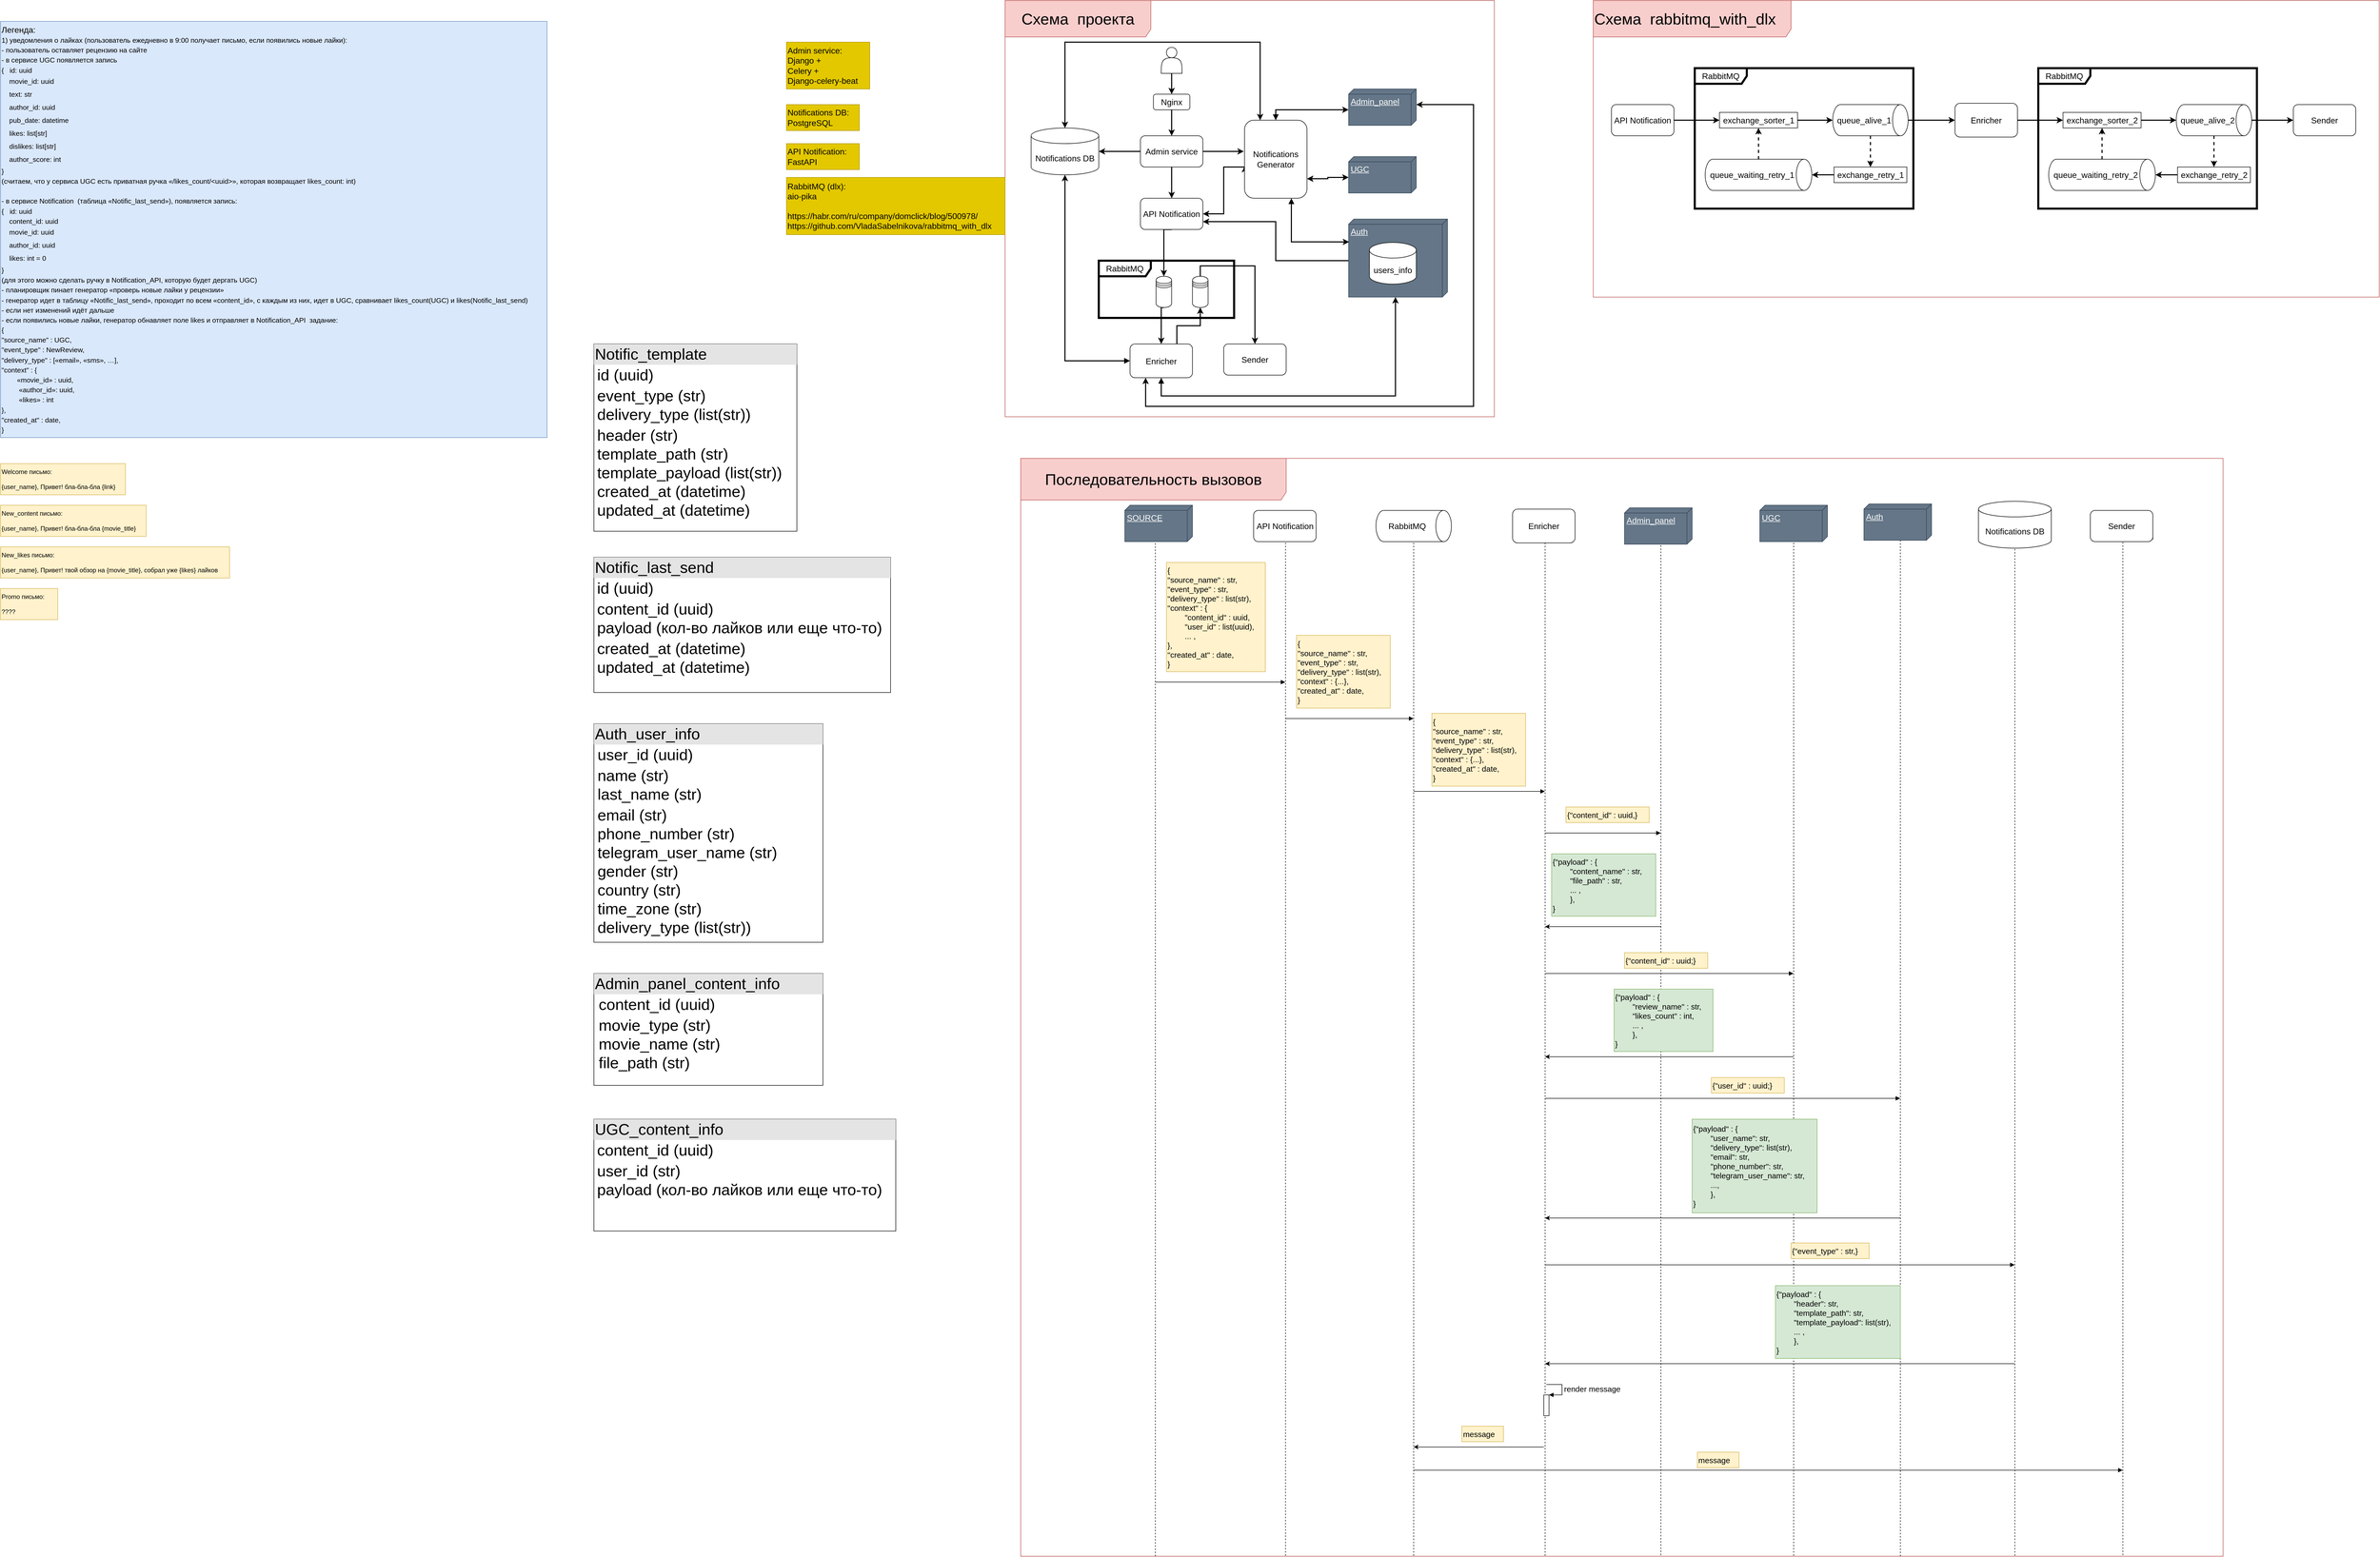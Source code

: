 <mxfile version="20.8.16" type="device"><diagram name="Page-1" id="5f0bae14-7c28-e335-631c-24af17079c00"><mxGraphModel dx="2312" dy="411" grid="1" gridSize="10" guides="1" tooltips="1" connect="1" arrows="1" fold="1" page="1" pageScale="1" pageWidth="1654" pageHeight="1169" background="none" math="0" shadow="0"><root><mxCell id="0"/><mxCell id="1" parent="0"/><mxCell id="2QyrUS4lUpo2uSXDmVAo-106" value="Схема&amp;nbsp;&amp;nbsp;rabbitmq_with_dlx" style="shape=umlFrame;whiteSpace=wrap;html=1;fontSize=30;fillColor=#f8cecc;strokeColor=#b85450;width=380;height=70;align=left;" parent="1" vertex="1"><mxGeometry x="1470" y="10" width="1510" height="570" as="geometry"/></mxCell><mxCell id="2QyrUS4lUpo2uSXDmVAo-104" value="Схема&amp;nbsp; проекта" style="shape=umlFrame;whiteSpace=wrap;html=1;fontSize=30;fillColor=#f8cecc;strokeColor=#b85450;width=280;height=70;" parent="1" vertex="1"><mxGeometry x="340" y="10" width="940" height="800" as="geometry"/></mxCell><mxCell id="2QyrUS4lUpo2uSXDmVAo-107" value="Последовательность вызовов" style="shape=umlFrame;whiteSpace=wrap;html=1;fontSize=30;fillColor=#f8cecc;strokeColor=#b85450;width=510;height=80;" parent="1" vertex="1"><mxGeometry x="370" y="890" width="2310" height="2110" as="geometry"/></mxCell><mxCell id="v99OMcDghustDQ6Dhw7o-25" value="RabbitMQ" style="shape=umlFrame;whiteSpace=wrap;html=1;fontSize=16;width=100;height=30;strokeWidth=4;" parent="1" vertex="1"><mxGeometry x="1665" y="140" width="420" height="270" as="geometry"/></mxCell><mxCell id="IphwtbvZ5YmzlX2NMXYG-1" style="edgeStyle=orthogonalEdgeStyle;rounded=0;orthogonalLoop=1;jettySize=auto;html=1;exitX=0;exitY=0;exitDx=80;exitDy=190;exitPerimeter=0;entryX=1;entryY=0.75;entryDx=0;entryDy=0;strokeWidth=2;" parent="1" source="YUOr0L4HsgBj-7agYL8m-2" target="YUOr0L4HsgBj-7agYL8m-9" edge="1"><mxGeometry relative="1" as="geometry"/></mxCell><mxCell id="YUOr0L4HsgBj-7agYL8m-2" value="Auth" style="verticalAlign=top;align=left;spacingTop=8;spacingLeft=2;spacingRight=12;shape=cube;size=10;direction=south;fontStyle=4;html=1;fontSize=16;fillColor=#647687;fontColor=#ffffff;strokeColor=#314354;" parent="1" vertex="1"><mxGeometry x="1000" y="430" width="190" height="150" as="geometry"/></mxCell><mxCell id="YUOr0L4HsgBj-7agYL8m-3" value="users_info" style="shape=cylinder3;whiteSpace=wrap;html=1;boundedLbl=1;backgroundOutline=1;size=15;fontSize=16;" parent="1" vertex="1"><mxGeometry x="1040" y="475" width="90" height="80" as="geometry"/></mxCell><mxCell id="v99OMcDghustDQ6Dhw7o-49" style="edgeStyle=orthogonalEdgeStyle;rounded=0;orthogonalLoop=1;jettySize=auto;html=1;exitX=0;exitY=0;exitDx=40;exitDy=130;exitPerimeter=0;entryX=1;entryY=0.75;entryDx=0;entryDy=0;strokeWidth=2;fontSize=16;startArrow=classic;startFill=1;" parent="1" source="YUOr0L4HsgBj-7agYL8m-4" target="YUOr0L4HsgBj-7agYL8m-8" edge="1"><mxGeometry relative="1" as="geometry"/></mxCell><mxCell id="YUOr0L4HsgBj-7agYL8m-4" value="UGC" style="verticalAlign=top;align=left;spacingTop=8;spacingLeft=2;spacingRight=12;shape=cube;size=10;direction=south;fontStyle=4;html=1;fontSize=16;fillColor=#647687;fontColor=#ffffff;strokeColor=#314354;" parent="1" vertex="1"><mxGeometry x="1000" y="310" width="130" height="70" as="geometry"/></mxCell><mxCell id="YUOr0L4HsgBj-7agYL8m-56" style="edgeStyle=orthogonalEdgeStyle;rounded=0;orthogonalLoop=1;jettySize=auto;html=1;exitX=0;exitY=0.5;exitDx=0;exitDy=0;entryX=1;entryY=0.5;entryDx=0;entryDy=0;entryPerimeter=0;fontSize=16;strokeWidth=2;" parent="1" source="YUOr0L4HsgBj-7agYL8m-6" target="YUOr0L4HsgBj-7agYL8m-17" edge="1"><mxGeometry relative="1" as="geometry"/></mxCell><mxCell id="YUOr0L4HsgBj-7agYL8m-96" style="edgeStyle=orthogonalEdgeStyle;rounded=0;orthogonalLoop=1;jettySize=auto;html=1;exitX=0.5;exitY=1;exitDx=0;exitDy=0;entryX=0.5;entryY=0;entryDx=0;entryDy=0;strokeWidth=2;fontSize=16;startArrow=none;startFill=0;" parent="1" source="YUOr0L4HsgBj-7agYL8m-6" target="YUOr0L4HsgBj-7agYL8m-9" edge="1"><mxGeometry relative="1" as="geometry"/></mxCell><mxCell id="v99OMcDghustDQ6Dhw7o-2" style="edgeStyle=orthogonalEdgeStyle;rounded=0;orthogonalLoop=1;jettySize=auto;html=1;exitX=1;exitY=0.5;exitDx=0;exitDy=0;entryX=-0.012;entryY=0.4;entryDx=0;entryDy=0;entryPerimeter=0;strokeWidth=2;" parent="1" source="YUOr0L4HsgBj-7agYL8m-6" target="YUOr0L4HsgBj-7agYL8m-8" edge="1"><mxGeometry relative="1" as="geometry"/></mxCell><mxCell id="YUOr0L4HsgBj-7agYL8m-6" value="Admin service" style="rounded=1;whiteSpace=wrap;html=1;fontSize=16;" parent="1" vertex="1"><mxGeometry x="600" y="270" width="120" height="60" as="geometry"/></mxCell><mxCell id="YUOr0L4HsgBj-7agYL8m-83" style="edgeStyle=orthogonalEdgeStyle;rounded=0;orthogonalLoop=1;jettySize=auto;html=1;exitX=0.004;exitY=0.587;exitDx=0;exitDy=0;entryX=1;entryY=0.5;entryDx=0;entryDy=0;strokeWidth=2;fontSize=16;exitPerimeter=0;startArrow=classic;startFill=1;" parent="1" source="YUOr0L4HsgBj-7agYL8m-8" target="YUOr0L4HsgBj-7agYL8m-9" edge="1"><mxGeometry relative="1" as="geometry"><Array as="points"><mxPoint x="801" y="330"/><mxPoint x="760" y="330"/><mxPoint x="760" y="420"/></Array></mxGeometry></mxCell><mxCell id="YUOr0L4HsgBj-7agYL8m-88" style="edgeStyle=orthogonalEdgeStyle;rounded=0;orthogonalLoop=1;jettySize=auto;html=1;exitX=0.5;exitY=0;exitDx=0;exitDy=0;entryX=0;entryY=0;entryDx=40;entryDy=130;entryPerimeter=0;strokeWidth=2;fontSize=16;startArrow=block;startFill=1;" parent="1" source="YUOr0L4HsgBj-7agYL8m-8" target="YUOr0L4HsgBj-7agYL8m-38" edge="1"><mxGeometry relative="1" as="geometry"/></mxCell><mxCell id="YUOr0L4HsgBj-7agYL8m-90" style="edgeStyle=orthogonalEdgeStyle;rounded=0;orthogonalLoop=1;jettySize=auto;html=1;exitX=0.75;exitY=1;exitDx=0;exitDy=0;entryX=0.293;entryY=0.995;entryDx=0;entryDy=0;entryPerimeter=0;strokeWidth=2;fontSize=16;startArrow=block;startFill=1;" parent="1" source="YUOr0L4HsgBj-7agYL8m-8" target="YUOr0L4HsgBj-7agYL8m-2" edge="1"><mxGeometry relative="1" as="geometry"/></mxCell><mxCell id="2QyrUS4lUpo2uSXDmVAo-116" style="edgeStyle=orthogonalEdgeStyle;rounded=0;orthogonalLoop=1;jettySize=auto;html=1;exitX=0.25;exitY=0;exitDx=0;exitDy=0;entryX=0.5;entryY=0;entryDx=0;entryDy=0;entryPerimeter=0;fontSize=30;startArrow=classic;startFill=1;endArrow=classic;endFill=1;strokeWidth=2;" parent="1" source="YUOr0L4HsgBj-7agYL8m-8" target="YUOr0L4HsgBj-7agYL8m-17" edge="1"><mxGeometry relative="1" as="geometry"><Array as="points"><mxPoint x="830" y="90"/><mxPoint x="455" y="90"/></Array></mxGeometry></mxCell><mxCell id="YUOr0L4HsgBj-7agYL8m-8" value="Notifications Generator" style="rounded=1;whiteSpace=wrap;html=1;fontSize=16;" parent="1" vertex="1"><mxGeometry x="800" y="240" width="120" height="150" as="geometry"/></mxCell><mxCell id="YUOr0L4HsgBj-7agYL8m-85" style="edgeStyle=orthogonalEdgeStyle;rounded=0;orthogonalLoop=1;jettySize=auto;html=1;exitX=0.5;exitY=1;exitDx=0;exitDy=0;entryX=0.5;entryY=0;entryDx=0;entryDy=0;strokeWidth=2;fontSize=16;" parent="1" source="YUOr0L4HsgBj-7agYL8m-9" target="YUOr0L4HsgBj-7agYL8m-24" edge="1"><mxGeometry relative="1" as="geometry"><Array as="points"><mxPoint x="645" y="450"/></Array></mxGeometry></mxCell><mxCell id="YUOr0L4HsgBj-7agYL8m-9" value="API Notification" style="rounded=1;whiteSpace=wrap;html=1;fontSize=16;" parent="1" vertex="1"><mxGeometry x="600" y="390" width="120" height="60" as="geometry"/></mxCell><mxCell id="YUOr0L4HsgBj-7agYL8m-91" style="edgeStyle=orthogonalEdgeStyle;rounded=0;orthogonalLoop=1;jettySize=auto;html=1;exitX=0;exitY=0.5;exitDx=0;exitDy=0;entryX=0.5;entryY=1;entryDx=0;entryDy=0;entryPerimeter=0;strokeWidth=2;fontSize=16;startArrow=block;startFill=1;" parent="1" source="YUOr0L4HsgBj-7agYL8m-12" target="YUOr0L4HsgBj-7agYL8m-17" edge="1"><mxGeometry relative="1" as="geometry"/></mxCell><mxCell id="YUOr0L4HsgBj-7agYL8m-92" style="edgeStyle=orthogonalEdgeStyle;rounded=0;orthogonalLoop=1;jettySize=auto;html=1;exitX=0.5;exitY=1;exitDx=0;exitDy=0;entryX=0;entryY=0;entryDx=150;entryDy=100;entryPerimeter=0;strokeWidth=2;fontSize=16;startArrow=block;startFill=1;" parent="1" source="YUOr0L4HsgBj-7agYL8m-12" target="YUOr0L4HsgBj-7agYL8m-2" edge="1"><mxGeometry relative="1" as="geometry"><Array as="points"><mxPoint x="640" y="770"/><mxPoint x="1090" y="770"/></Array></mxGeometry></mxCell><mxCell id="YUOr0L4HsgBj-7agYL8m-94" style="edgeStyle=orthogonalEdgeStyle;rounded=0;orthogonalLoop=1;jettySize=auto;html=1;exitX=0.75;exitY=0;exitDx=0;exitDy=0;entryX=0.5;entryY=1;entryDx=0;entryDy=0;strokeWidth=2;fontSize=16;startArrow=none;startFill=0;" parent="1" source="YUOr0L4HsgBj-7agYL8m-12" target="YUOr0L4HsgBj-7agYL8m-25" edge="1"><mxGeometry relative="1" as="geometry"/></mxCell><mxCell id="IphwtbvZ5YmzlX2NMXYG-2" style="edgeStyle=orthogonalEdgeStyle;rounded=0;orthogonalLoop=1;jettySize=auto;html=1;exitX=0.25;exitY=1;exitDx=0;exitDy=0;entryX=0;entryY=0;entryDx=30;entryDy=0;entryPerimeter=0;strokeWidth=2;startArrow=classic;startFill=1;" parent="1" source="YUOr0L4HsgBj-7agYL8m-12" target="YUOr0L4HsgBj-7agYL8m-38" edge="1"><mxGeometry relative="1" as="geometry"><Array as="points"><mxPoint x="610" y="790"/><mxPoint x="1240" y="790"/><mxPoint x="1240" y="210"/></Array></mxGeometry></mxCell><mxCell id="YUOr0L4HsgBj-7agYL8m-12" value="Enricher" style="rounded=1;whiteSpace=wrap;html=1;fontSize=16;" parent="1" vertex="1"><mxGeometry x="580" y="670" width="120" height="65" as="geometry"/></mxCell><mxCell id="YUOr0L4HsgBj-7agYL8m-13" value="Sender" style="rounded=1;whiteSpace=wrap;html=1;fontSize=16;" parent="1" vertex="1"><mxGeometry x="760" y="670" width="120" height="60" as="geometry"/></mxCell><mxCell id="YUOr0L4HsgBj-7agYL8m-17" value="Notifications DB" style="shape=cylinder3;whiteSpace=wrap;html=1;boundedLbl=1;backgroundOutline=1;size=15;fontSize=16;" parent="1" vertex="1"><mxGeometry x="390" y="255" width="130" height="90" as="geometry"/></mxCell><mxCell id="YUOr0L4HsgBj-7agYL8m-23" value="RabbitMQ" style="shape=umlFrame;whiteSpace=wrap;html=1;fontSize=16;width=100;height=30;strokeWidth=4;" parent="1" vertex="1"><mxGeometry x="520" y="510" width="260" height="110" as="geometry"/></mxCell><mxCell id="YUOr0L4HsgBj-7agYL8m-93" style="edgeStyle=orthogonalEdgeStyle;rounded=0;orthogonalLoop=1;jettySize=auto;html=1;exitX=0.5;exitY=1;exitDx=0;exitDy=0;entryX=0.5;entryY=0;entryDx=0;entryDy=0;strokeWidth=2;fontSize=16;startArrow=none;startFill=0;" parent="1" source="YUOr0L4HsgBj-7agYL8m-24" target="YUOr0L4HsgBj-7agYL8m-12" edge="1"><mxGeometry relative="1" as="geometry"><Array as="points"><mxPoint x="640" y="600"/></Array></mxGeometry></mxCell><mxCell id="YUOr0L4HsgBj-7agYL8m-24" value="" style="shape=datastore;whiteSpace=wrap;html=1;fontSize=16;" parent="1" vertex="1"><mxGeometry x="630" y="540" width="30" height="60" as="geometry"/></mxCell><mxCell id="YUOr0L4HsgBj-7agYL8m-95" style="edgeStyle=orthogonalEdgeStyle;rounded=0;orthogonalLoop=1;jettySize=auto;html=1;exitX=0.5;exitY=0;exitDx=0;exitDy=0;entryX=0.5;entryY=0;entryDx=0;entryDy=0;strokeWidth=2;fontSize=16;startArrow=none;startFill=0;" parent="1" source="YUOr0L4HsgBj-7agYL8m-25" target="YUOr0L4HsgBj-7agYL8m-13" edge="1"><mxGeometry relative="1" as="geometry"/></mxCell><mxCell id="YUOr0L4HsgBj-7agYL8m-25" value="" style="shape=datastore;whiteSpace=wrap;html=1;fontSize=16;" parent="1" vertex="1"><mxGeometry x="700" y="540" width="30" height="60" as="geometry"/></mxCell><mxCell id="YUOr0L4HsgBj-7agYL8m-38" value="Admin_panel" style="verticalAlign=top;align=left;spacingTop=8;spacingLeft=2;spacingRight=12;shape=cube;size=10;direction=south;fontStyle=4;html=1;fontSize=16;fillColor=#647687;fontColor=#ffffff;strokeColor=#314354;" parent="1" vertex="1"><mxGeometry x="1000" y="180" width="130" height="70" as="geometry"/></mxCell><mxCell id="YUOr0L4HsgBj-7agYL8m-58" style="edgeStyle=orthogonalEdgeStyle;rounded=0;orthogonalLoop=1;jettySize=auto;html=1;exitX=0.5;exitY=1;exitDx=0;exitDy=0;strokeWidth=2;fontSize=16;" parent="1" source="YUOr0L4HsgBj-7agYL8m-51" target="YUOr0L4HsgBj-7agYL8m-6" edge="1"><mxGeometry relative="1" as="geometry"/></mxCell><mxCell id="YUOr0L4HsgBj-7agYL8m-51" value="Nginx" style="rounded=1;whiteSpace=wrap;html=1;fontSize=16;" parent="1" vertex="1"><mxGeometry x="625" y="190" width="70" height="30" as="geometry"/></mxCell><mxCell id="YUOr0L4HsgBj-7agYL8m-57" style="edgeStyle=orthogonalEdgeStyle;rounded=0;orthogonalLoop=1;jettySize=auto;html=1;exitX=0.5;exitY=1;exitDx=0;exitDy=0;entryX=0.5;entryY=0;entryDx=0;entryDy=0;strokeWidth=2;fontSize=16;" parent="1" source="YUOr0L4HsgBj-7agYL8m-52" target="YUOr0L4HsgBj-7agYL8m-51" edge="1"><mxGeometry relative="1" as="geometry"/></mxCell><mxCell id="YUOr0L4HsgBj-7agYL8m-52" value="" style="shape=actor;whiteSpace=wrap;html=1;fontSize=16;" parent="1" vertex="1"><mxGeometry x="640" y="100" width="40" height="50" as="geometry"/></mxCell><mxCell id="YUOr0L4HsgBj-7agYL8m-97" value="Admin service:&lt;br&gt;Django +&amp;nbsp;&lt;br&gt;Celery +&lt;br&gt;Django-celery-beat" style="text;html=1;align=left;verticalAlign=middle;resizable=0;points=[];autosize=1;strokeColor=#B09500;fillColor=#e3c800;fontSize=16;fontColor=#000000;" parent="1" vertex="1"><mxGeometry x="-80" y="90" width="160" height="90" as="geometry"/></mxCell><mxCell id="YUOr0L4HsgBj-7agYL8m-98" value="RabbitMQ (dlx):&lt;br&gt;aio-pika&lt;br&gt;&lt;br&gt;https://habr.com/ru/company/domclick/blog/500978/&lt;br&gt;https://github.com/VladaSabelnikova/rabbitmq_with_dlx" style="text;html=1;align=left;verticalAlign=middle;resizable=0;points=[];autosize=1;strokeColor=#B09500;fillColor=#e3c800;fontSize=16;fontColor=#000000;" parent="1" vertex="1"><mxGeometry x="-80" y="350" width="420" height="110" as="geometry"/></mxCell><mxCell id="YUOr0L4HsgBj-7agYL8m-99" value="API Notification:&lt;br&gt;FastAPI" style="text;html=1;align=left;verticalAlign=middle;resizable=0;points=[];autosize=1;strokeColor=#B09500;fillColor=#e3c800;fontSize=16;fontColor=#000000;" parent="1" vertex="1"><mxGeometry x="-80" y="285" width="140" height="50" as="geometry"/></mxCell><mxCell id="YUOr0L4HsgBj-7agYL8m-100" value="Notifications DB:&lt;br&gt;PostgreSQL" style="text;html=1;align=left;verticalAlign=middle;resizable=0;points=[];autosize=1;strokeColor=#B09500;fillColor=#e3c800;fontSize=16;fontColor=#000000;" parent="1" vertex="1"><mxGeometry x="-80" y="210" width="140" height="50" as="geometry"/></mxCell><mxCell id="v99OMcDghustDQ6Dhw7o-14" style="edgeStyle=orthogonalEdgeStyle;rounded=0;orthogonalLoop=1;jettySize=auto;html=1;exitX=1;exitY=0.5;exitDx=0;exitDy=0;entryX=0;entryY=0.5;entryDx=0;entryDy=0;strokeWidth=2;fontSize=16;" parent="1" source="v99OMcDghustDQ6Dhw7o-4" target="v99OMcDghustDQ6Dhw7o-6" edge="1"><mxGeometry relative="1" as="geometry"/></mxCell><mxCell id="v99OMcDghustDQ6Dhw7o-4" value="API Notification" style="rounded=1;whiteSpace=wrap;html=1;fontSize=16;" parent="1" vertex="1"><mxGeometry x="1505" y="210" width="120" height="60" as="geometry"/></mxCell><mxCell id="v99OMcDghustDQ6Dhw7o-15" style="edgeStyle=orthogonalEdgeStyle;rounded=0;orthogonalLoop=1;jettySize=auto;html=1;exitX=1;exitY=0.5;exitDx=0;exitDy=0;entryX=0.5;entryY=1;entryDx=0;entryDy=0;entryPerimeter=0;strokeWidth=2;fontSize=16;" parent="1" source="v99OMcDghustDQ6Dhw7o-6" target="v99OMcDghustDQ6Dhw7o-12" edge="1"><mxGeometry relative="1" as="geometry"/></mxCell><mxCell id="v99OMcDghustDQ6Dhw7o-6" value="exchange_sorter_1" style="rounded=0;whiteSpace=wrap;html=1;fontSize=16;" parent="1" vertex="1"><mxGeometry x="1712.5" y="225" width="150" height="30" as="geometry"/></mxCell><mxCell id="v99OMcDghustDQ6Dhw7o-16" style="edgeStyle=orthogonalEdgeStyle;rounded=0;orthogonalLoop=1;jettySize=auto;html=1;exitX=0.5;exitY=0;exitDx=0;exitDy=0;exitPerimeter=0;entryX=0;entryY=0.5;entryDx=0;entryDy=0;strokeWidth=2;fontSize=16;" parent="1" source="v99OMcDghustDQ6Dhw7o-12" target="v99OMcDghustDQ6Dhw7o-13" edge="1"><mxGeometry relative="1" as="geometry"/></mxCell><mxCell id="v99OMcDghustDQ6Dhw7o-22" style="edgeStyle=orthogonalEdgeStyle;rounded=0;orthogonalLoop=1;jettySize=auto;html=1;exitX=1;exitY=0.5;exitDx=0;exitDy=0;exitPerimeter=0;entryX=0.5;entryY=0;entryDx=0;entryDy=0;strokeWidth=2;fontSize=16;dashed=1;" parent="1" source="v99OMcDghustDQ6Dhw7o-12" target="v99OMcDghustDQ6Dhw7o-19" edge="1"><mxGeometry relative="1" as="geometry"/></mxCell><mxCell id="v99OMcDghustDQ6Dhw7o-12" value="queue_alive_1" style="shape=cylinder3;whiteSpace=wrap;html=1;boundedLbl=1;backgroundOutline=1;size=15;fontSize=16;direction=south;" parent="1" vertex="1"><mxGeometry x="1930" y="210" width="145" height="60" as="geometry"/></mxCell><mxCell id="v99OMcDghustDQ6Dhw7o-47" style="edgeStyle=orthogonalEdgeStyle;rounded=0;orthogonalLoop=1;jettySize=auto;html=1;exitX=1;exitY=0.5;exitDx=0;exitDy=0;entryX=0;entryY=0.5;entryDx=0;entryDy=0;strokeWidth=2;fontSize=16;" parent="1" source="v99OMcDghustDQ6Dhw7o-13" target="v99OMcDghustDQ6Dhw7o-39" edge="1"><mxGeometry relative="1" as="geometry"/></mxCell><mxCell id="v99OMcDghustDQ6Dhw7o-13" value="Enricher" style="rounded=1;whiteSpace=wrap;html=1;fontSize=16;" parent="1" vertex="1"><mxGeometry x="2165" y="207.5" width="120" height="65" as="geometry"/></mxCell><mxCell id="v99OMcDghustDQ6Dhw7o-17" style="edgeStyle=orthogonalEdgeStyle;rounded=0;orthogonalLoop=1;jettySize=auto;html=1;exitX=1;exitY=0.5;exitDx=0;exitDy=0;exitPerimeter=0;strokeWidth=2;fontSize=16;" parent="1" source="v99OMcDghustDQ6Dhw7o-12" target="v99OMcDghustDQ6Dhw7o-12" edge="1"><mxGeometry relative="1" as="geometry"/></mxCell><mxCell id="v99OMcDghustDQ6Dhw7o-23" style="edgeStyle=orthogonalEdgeStyle;rounded=0;orthogonalLoop=1;jettySize=auto;html=1;exitX=0;exitY=0.5;exitDx=0;exitDy=0;entryX=0.5;entryY=0;entryDx=0;entryDy=0;entryPerimeter=0;strokeWidth=2;fontSize=16;" parent="1" source="v99OMcDghustDQ6Dhw7o-19" target="v99OMcDghustDQ6Dhw7o-20" edge="1"><mxGeometry relative="1" as="geometry"/></mxCell><mxCell id="v99OMcDghustDQ6Dhw7o-19" value="exchange_retry_1" style="rounded=0;whiteSpace=wrap;html=1;fontSize=16;" parent="1" vertex="1"><mxGeometry x="1932.5" y="330" width="140" height="30" as="geometry"/></mxCell><mxCell id="v99OMcDghustDQ6Dhw7o-24" style="edgeStyle=orthogonalEdgeStyle;rounded=0;orthogonalLoop=1;jettySize=auto;html=1;exitX=0;exitY=0.5;exitDx=0;exitDy=0;exitPerimeter=0;entryX=0.5;entryY=1;entryDx=0;entryDy=0;strokeWidth=2;fontSize=16;dashed=1;" parent="1" source="v99OMcDghustDQ6Dhw7o-20" target="v99OMcDghustDQ6Dhw7o-6" edge="1"><mxGeometry relative="1" as="geometry"/></mxCell><mxCell id="v99OMcDghustDQ6Dhw7o-20" value="queue_waiting_retry_1" style="shape=cylinder3;whiteSpace=wrap;html=1;boundedLbl=1;backgroundOutline=1;size=15;fontSize=16;direction=south;" parent="1" vertex="1"><mxGeometry x="1685" y="315" width="205" height="60" as="geometry"/></mxCell><mxCell id="v99OMcDghustDQ6Dhw7o-36" value="Sender" style="rounded=1;whiteSpace=wrap;html=1;fontSize=16;" parent="1" vertex="1"><mxGeometry x="2815" y="210" width="120" height="60" as="geometry"/></mxCell><mxCell id="v99OMcDghustDQ6Dhw7o-37" value="RabbitMQ" style="shape=umlFrame;whiteSpace=wrap;html=1;fontSize=16;width=100;height=30;strokeWidth=4;" parent="1" vertex="1"><mxGeometry x="2325" y="140" width="420" height="270" as="geometry"/></mxCell><mxCell id="v99OMcDghustDQ6Dhw7o-38" style="edgeStyle=orthogonalEdgeStyle;rounded=0;orthogonalLoop=1;jettySize=auto;html=1;exitX=1;exitY=0.5;exitDx=0;exitDy=0;entryX=0.5;entryY=1;entryDx=0;entryDy=0;entryPerimeter=0;strokeWidth=2;fontSize=16;" parent="1" source="v99OMcDghustDQ6Dhw7o-39" target="v99OMcDghustDQ6Dhw7o-41" edge="1"><mxGeometry relative="1" as="geometry"/></mxCell><mxCell id="v99OMcDghustDQ6Dhw7o-39" value="exchange_sorter_2" style="rounded=0;whiteSpace=wrap;html=1;fontSize=16;" parent="1" vertex="1"><mxGeometry x="2372.5" y="225" width="150" height="30" as="geometry"/></mxCell><mxCell id="v99OMcDghustDQ6Dhw7o-40" style="edgeStyle=orthogonalEdgeStyle;rounded=0;orthogonalLoop=1;jettySize=auto;html=1;exitX=1;exitY=0.5;exitDx=0;exitDy=0;exitPerimeter=0;entryX=0.5;entryY=0;entryDx=0;entryDy=0;strokeWidth=2;fontSize=16;dashed=1;" parent="1" source="v99OMcDghustDQ6Dhw7o-41" target="v99OMcDghustDQ6Dhw7o-44" edge="1"><mxGeometry relative="1" as="geometry"/></mxCell><mxCell id="v99OMcDghustDQ6Dhw7o-48" style="edgeStyle=orthogonalEdgeStyle;rounded=0;orthogonalLoop=1;jettySize=auto;html=1;exitX=0.5;exitY=0;exitDx=0;exitDy=0;exitPerimeter=0;entryX=0;entryY=0.5;entryDx=0;entryDy=0;strokeWidth=2;fontSize=16;" parent="1" source="v99OMcDghustDQ6Dhw7o-41" target="v99OMcDghustDQ6Dhw7o-36" edge="1"><mxGeometry relative="1" as="geometry"/></mxCell><mxCell id="v99OMcDghustDQ6Dhw7o-41" value="queue_alive_2" style="shape=cylinder3;whiteSpace=wrap;html=1;boundedLbl=1;backgroundOutline=1;size=15;fontSize=16;direction=south;" parent="1" vertex="1"><mxGeometry x="2590" y="210" width="145" height="60" as="geometry"/></mxCell><mxCell id="v99OMcDghustDQ6Dhw7o-42" style="edgeStyle=orthogonalEdgeStyle;rounded=0;orthogonalLoop=1;jettySize=auto;html=1;exitX=1;exitY=0.5;exitDx=0;exitDy=0;exitPerimeter=0;strokeWidth=2;fontSize=16;" parent="1" source="v99OMcDghustDQ6Dhw7o-41" target="v99OMcDghustDQ6Dhw7o-41" edge="1"><mxGeometry relative="1" as="geometry"/></mxCell><mxCell id="v99OMcDghustDQ6Dhw7o-43" style="edgeStyle=orthogonalEdgeStyle;rounded=0;orthogonalLoop=1;jettySize=auto;html=1;exitX=0;exitY=0.5;exitDx=0;exitDy=0;entryX=0.5;entryY=0;entryDx=0;entryDy=0;entryPerimeter=0;strokeWidth=2;fontSize=16;" parent="1" source="v99OMcDghustDQ6Dhw7o-44" target="v99OMcDghustDQ6Dhw7o-46" edge="1"><mxGeometry relative="1" as="geometry"/></mxCell><mxCell id="v99OMcDghustDQ6Dhw7o-44" value="exchange_retry_2" style="rounded=0;whiteSpace=wrap;html=1;fontSize=16;" parent="1" vertex="1"><mxGeometry x="2592.5" y="330" width="140" height="30" as="geometry"/></mxCell><mxCell id="v99OMcDghustDQ6Dhw7o-45" style="edgeStyle=orthogonalEdgeStyle;rounded=0;orthogonalLoop=1;jettySize=auto;html=1;exitX=0;exitY=0.5;exitDx=0;exitDy=0;exitPerimeter=0;entryX=0.5;entryY=1;entryDx=0;entryDy=0;strokeWidth=2;fontSize=16;dashed=1;" parent="1" source="v99OMcDghustDQ6Dhw7o-46" target="v99OMcDghustDQ6Dhw7o-39" edge="1"><mxGeometry relative="1" as="geometry"/></mxCell><mxCell id="v99OMcDghustDQ6Dhw7o-46" value="queue_waiting_retry_2" style="shape=cylinder3;whiteSpace=wrap;html=1;boundedLbl=1;backgroundOutline=1;size=15;fontSize=16;direction=south;" parent="1" vertex="1"><mxGeometry x="2345" y="315" width="205" height="60" as="geometry"/></mxCell><mxCell id="2QyrUS4lUpo2uSXDmVAo-4" value="{&lt;br&gt;&quot;source_name&quot; : str,&lt;br&gt;&lt;div style=&quot;&quot;&gt;&quot;event_type&quot; : str,&lt;/div&gt;&lt;div style=&quot;&quot;&gt;&quot;delivery_type&quot; : list(str),&lt;br&gt;&lt;/div&gt;&lt;div style=&quot;&quot;&gt;&quot;context&quot; : {&lt;span style=&quot;background-color: initial;&quot;&gt;...},&lt;/span&gt;&lt;/div&gt;&lt;div style=&quot;&quot;&gt;&quot;created_at&quot; : date,&lt;/div&gt;}" style="text;html=1;align=left;verticalAlign=middle;resizable=0;points=[];autosize=1;strokeColor=#d6b656;fillColor=#fff2cc;fontSize=15;" parent="1" vertex="1"><mxGeometry x="900" y="1230" width="180" height="140" as="geometry"/></mxCell><mxCell id="2QyrUS4lUpo2uSXDmVAo-15" value="{&quot;content_id&quot; : uuid,}" style="text;html=1;align=left;verticalAlign=middle;resizable=0;points=[];autosize=1;strokeColor=#d6b656;fillColor=#fff2cc;fontSize=15;" parent="1" vertex="1"><mxGeometry x="1417.5" y="1560" width="160" height="30" as="geometry"/></mxCell><mxCell id="2QyrUS4lUpo2uSXDmVAo-17" value="{&quot;payload&quot; : {&lt;br&gt;&lt;span style=&quot;white-space: pre;&quot;&gt;&#9;&lt;/span&gt;&quot;content_name&quot; : str,&lt;br&gt;&lt;span style=&quot;white-space: pre;&quot;&gt;&#9;&lt;/span&gt;&quot;file_path&quot; : str,&lt;br&gt;&lt;span style=&quot;white-space: pre;&quot;&gt;&#9;&lt;/span&gt;... ,&lt;br&gt;&lt;span style=&quot;white-space: pre;&quot;&gt;&#9;&lt;/span&gt;},&lt;br&gt;}" style="text;html=1;align=left;verticalAlign=middle;resizable=0;points=[];autosize=1;strokeColor=#82b366;fillColor=#d5e8d4;fontSize=15;" parent="1" vertex="1"><mxGeometry x="1390" y="1650" width="200" height="120" as="geometry"/></mxCell><mxCell id="2QyrUS4lUpo2uSXDmVAo-31" value="API Notification" style="shape=umlLifeline;perimeter=lifelinePerimeter;whiteSpace=wrap;html=1;container=1;collapsible=0;recursiveResize=0;outlineConnect=0;fontSize=15;" parent="1" vertex="1"><mxGeometry x="820" y="1000" width="117.5" height="2000" as="geometry"/></mxCell><mxCell id="2QyrUS4lUpo2uSXDmVAo-49" value="API Notification" style="rounded=1;whiteSpace=wrap;html=1;fontSize=16;" parent="2QyrUS4lUpo2uSXDmVAo-31" vertex="1"><mxGeometry x="-2.5" y="-10" width="120" height="60" as="geometry"/></mxCell><mxCell id="2QyrUS4lUpo2uSXDmVAo-32" value="RabbitMQ" style="shape=umlLifeline;perimeter=lifelinePerimeter;whiteSpace=wrap;html=1;container=1;collapsible=0;recursiveResize=0;outlineConnect=0;fontSize=15;" parent="1" vertex="1"><mxGeometry x="1060" y="1000" width="130" height="2000" as="geometry"/></mxCell><mxCell id="2QyrUS4lUpo2uSXDmVAo-30" value="RabbitMQ" style="shape=cylinder3;whiteSpace=wrap;html=1;boundedLbl=1;backgroundOutline=1;size=15;fontSize=16;direction=south;" parent="2QyrUS4lUpo2uSXDmVAo-32" vertex="1"><mxGeometry x="-7.5" y="-10" width="145" height="60" as="geometry"/></mxCell><mxCell id="2QyrUS4lUpo2uSXDmVAo-33" value="Enricher" style="shape=umlLifeline;perimeter=lifelinePerimeter;whiteSpace=wrap;html=1;container=1;collapsible=0;recursiveResize=0;outlineConnect=0;fontSize=15;" parent="1" vertex="1"><mxGeometry x="1320" y="1000" width="115" height="2000" as="geometry"/></mxCell><mxCell id="2QyrUS4lUpo2uSXDmVAo-50" value="Enricher" style="rounded=1;whiteSpace=wrap;html=1;fontSize=16;" parent="2QyrUS4lUpo2uSXDmVAo-33" vertex="1"><mxGeometry x="-5" y="-12.5" width="120" height="65" as="geometry"/></mxCell><mxCell id="2QyrUS4lUpo2uSXDmVAo-98" value="" style="html=1;points=[];perimeter=orthogonalPerimeter;fontSize=15;" parent="2QyrUS4lUpo2uSXDmVAo-33" vertex="1"><mxGeometry x="55" y="1690" width="10" height="40" as="geometry"/></mxCell><mxCell id="2QyrUS4lUpo2uSXDmVAo-99" value="render message" style="edgeStyle=orthogonalEdgeStyle;html=1;align=left;spacingLeft=2;endArrow=block;rounded=0;entryX=1;entryY=0;fontSize=15;" parent="2QyrUS4lUpo2uSXDmVAo-33" target="2QyrUS4lUpo2uSXDmVAo-98" edge="1"><mxGeometry relative="1" as="geometry"><mxPoint x="60" y="1670" as="sourcePoint"/><Array as="points"><mxPoint x="90" y="1670"/></Array></mxGeometry></mxCell><mxCell id="2QyrUS4lUpo2uSXDmVAo-34" value="Admin_panel" style="shape=umlLifeline;perimeter=lifelinePerimeter;whiteSpace=wrap;html=1;container=1;collapsible=0;recursiveResize=0;outlineConnect=0;fontSize=15;" parent="1" vertex="1"><mxGeometry x="1540" y="1005" width="120" height="1995" as="geometry"/></mxCell><mxCell id="2QyrUS4lUpo2uSXDmVAo-48" value="{&quot;payload&quot; : {&lt;br&gt;&lt;span style=&quot;&quot;&gt;&#9;&lt;/span&gt;&lt;span style=&quot;white-space: pre;&quot;&gt;&#9;&lt;/span&gt;&quot;review_name&quot; : str,&lt;br&gt;&lt;span style=&quot;white-space: pre;&quot;&gt;&#9;&lt;/span&gt;&quot;likes_count&quot; : int,&lt;br&gt;&lt;span style=&quot;white-space: pre;&quot;&gt;&#9;&lt;/span&gt;... ,&lt;br&gt;&lt;span style=&quot;white-space: pre;&quot;&gt;&#9;&lt;/span&gt;},&lt;br&gt;}" style="text;html=1;align=left;verticalAlign=middle;resizable=0;points=[];autosize=1;strokeColor=#82b366;fillColor=#d5e8d4;fontSize=15;" parent="2QyrUS4lUpo2uSXDmVAo-34" vertex="1"><mxGeometry x="-30" y="905" width="190" height="120" as="geometry"/></mxCell><mxCell id="2QyrUS4lUpo2uSXDmVAo-51" value="Admin_panel" style="verticalAlign=top;align=left;spacingTop=8;spacingLeft=2;spacingRight=12;shape=cube;size=10;direction=south;fontStyle=4;html=1;fontSize=16;fillColor=#647687;fontColor=#ffffff;strokeColor=#314354;" parent="2QyrUS4lUpo2uSXDmVAo-34" vertex="1"><mxGeometry x="-10" y="-20" width="130" height="70" as="geometry"/></mxCell><mxCell id="2QyrUS4lUpo2uSXDmVAo-35" value="UGC" style="shape=umlLifeline;perimeter=lifelinePerimeter;whiteSpace=wrap;html=1;container=1;collapsible=0;recursiveResize=0;outlineConnect=0;fontSize=15;" parent="1" vertex="1"><mxGeometry x="1790" y="1000" width="130" height="2000" as="geometry"/></mxCell><mxCell id="2QyrUS4lUpo2uSXDmVAo-52" value="UGC" style="verticalAlign=top;align=left;spacingTop=8;spacingLeft=2;spacingRight=12;shape=cube;size=10;direction=south;fontStyle=4;html=1;fontSize=16;fillColor=#647687;fontColor=#ffffff;strokeColor=#314354;" parent="2QyrUS4lUpo2uSXDmVAo-35" vertex="1"><mxGeometry y="-20" width="130" height="70" as="geometry"/></mxCell><mxCell id="2QyrUS4lUpo2uSXDmVAo-36" value="Auth" style="shape=umlLifeline;perimeter=lifelinePerimeter;whiteSpace=wrap;html=1;container=1;collapsible=0;recursiveResize=0;outlineConnect=0;fontSize=15;" parent="1" vertex="1"><mxGeometry x="2000" y="995" width="120" height="2005" as="geometry"/></mxCell><mxCell id="2QyrUS4lUpo2uSXDmVAo-53" value="Auth" style="verticalAlign=top;align=left;spacingTop=8;spacingLeft=2;spacingRight=12;shape=cube;size=10;direction=south;fontStyle=4;html=1;fontSize=16;fillColor=#647687;fontColor=#ffffff;strokeColor=#314354;" parent="2QyrUS4lUpo2uSXDmVAo-36" vertex="1"><mxGeometry x="-10" y="-17.5" width="130" height="70" as="geometry"/></mxCell><mxCell id="2QyrUS4lUpo2uSXDmVAo-37" value="Sender" style="shape=umlLifeline;perimeter=lifelinePerimeter;whiteSpace=wrap;html=1;container=1;collapsible=0;recursiveResize=0;outlineConnect=0;fontSize=15;" parent="1" vertex="1"><mxGeometry x="2430" y="1005" width="115" height="1995" as="geometry"/></mxCell><mxCell id="2QyrUS4lUpo2uSXDmVAo-68" value="Sender" style="rounded=1;whiteSpace=wrap;html=1;fontSize=16;" parent="2QyrUS4lUpo2uSXDmVAo-37" vertex="1"><mxGeometry x="-5" y="-15" width="120" height="60" as="geometry"/></mxCell><mxCell id="2QyrUS4lUpo2uSXDmVAo-58" value="RabbitMQ" style="shape=umlLifeline;perimeter=lifelinePerimeter;whiteSpace=wrap;html=1;container=1;collapsible=0;recursiveResize=0;outlineConnect=0;fontSize=15;" parent="1" vertex="1"><mxGeometry x="2210" y="1000" width="140" height="2000" as="geometry"/></mxCell><mxCell id="2QyrUS4lUpo2uSXDmVAo-60" value="Notifications DB" style="shape=cylinder3;whiteSpace=wrap;html=1;boundedLbl=1;backgroundOutline=1;size=15;fontSize=16;" parent="2QyrUS4lUpo2uSXDmVAo-58" vertex="1"><mxGeometry y="-27.5" width="140" height="90" as="geometry"/></mxCell><mxCell id="2QyrUS4lUpo2uSXDmVAo-70" value="message" style="text;html=1;align=left;verticalAlign=middle;resizable=0;points=[];autosize=1;strokeColor=#d6b656;fillColor=#fff2cc;fontSize=15;" parent="1" vertex="1"><mxGeometry x="1670" y="2800" width="80" height="30" as="geometry"/></mxCell><mxCell id="2QyrUS4lUpo2uSXDmVAo-76" value="API Notification" style="shape=umlLifeline;perimeter=lifelinePerimeter;whiteSpace=wrap;html=1;container=1;collapsible=0;recursiveResize=0;outlineConnect=0;fontSize=15;" parent="1" vertex="1"><mxGeometry x="570" y="995" width="117.5" height="2005" as="geometry"/></mxCell><mxCell id="2QyrUS4lUpo2uSXDmVAo-75" value="SOURCE" style="verticalAlign=top;align=left;spacingTop=8;spacingLeft=2;spacingRight=12;shape=cube;size=10;direction=south;fontStyle=4;html=1;fontSize=16;fillColor=#647687;fontColor=#ffffff;strokeColor=#314354;" parent="2QyrUS4lUpo2uSXDmVAo-76" vertex="1"><mxGeometry y="-15" width="130" height="70" as="geometry"/></mxCell><mxCell id="2QyrUS4lUpo2uSXDmVAo-78" value="{&lt;br&gt;&quot;source_name&quot; : str,&lt;br&gt;&lt;div style=&quot;&quot;&gt;&quot;event_type&quot; : str,&lt;/div&gt;&lt;div style=&quot;&quot;&gt;&quot;delivery_type&quot; : list(str),&lt;/div&gt;&lt;div style=&quot;&quot;&gt;&quot;context&quot; : {&lt;/div&gt;&lt;div style=&quot;&quot;&gt;&lt;span style=&quot;&quot;&gt;&#9;&lt;/span&gt;&lt;span style=&quot;white-space: pre;&quot;&gt;&#9;&lt;/span&gt;&quot;content_id&quot; : uuid,&lt;br&gt;&lt;/div&gt;&lt;div style=&quot;&quot;&gt;&lt;span style=&quot;&quot;&gt;&#9;&lt;/span&gt;&lt;span style=&quot;white-space: pre;&quot;&gt;&#9;&lt;/span&gt;&quot;user_id&quot; : list(uuid),&lt;/div&gt;&lt;div style=&quot;&quot;&gt;&lt;span style=&quot;&quot;&gt;&#9;&lt;/span&gt;&lt;span style=&quot;white-space: pre;&quot;&gt;&#9;&lt;/span&gt;... ,&lt;br&gt;&lt;/div&gt;&lt;div style=&quot;&quot;&gt;&lt;span style=&quot;&quot;&gt;&#9;&lt;/span&gt;},&lt;/div&gt;&lt;div style=&quot;&quot;&gt;&quot;created_at&quot; : date,&lt;/div&gt;}" style="text;html=1;align=left;verticalAlign=middle;resizable=0;points=[];autosize=1;strokeColor=#d6b656;fillColor=#fff2cc;fontSize=15;" parent="1" vertex="1"><mxGeometry x="650" y="1090" width="190" height="210" as="geometry"/></mxCell><mxCell id="2QyrUS4lUpo2uSXDmVAo-81" value="" style="html=1;verticalAlign=bottom;endArrow=block;rounded=0;fontSize=15;" parent="1" source="2QyrUS4lUpo2uSXDmVAo-76" target="2QyrUS4lUpo2uSXDmVAo-31" edge="1"><mxGeometry width="80" relative="1" as="geometry"><mxPoint x="700" y="1320" as="sourcePoint"/><mxPoint x="890" y="1320" as="targetPoint"/><Array as="points"><mxPoint x="740" y="1320"/></Array></mxGeometry></mxCell><mxCell id="2QyrUS4lUpo2uSXDmVAo-82" value="" style="html=1;verticalAlign=bottom;endArrow=block;rounded=0;fontSize=15;" parent="1" source="2QyrUS4lUpo2uSXDmVAo-31" target="2QyrUS4lUpo2uSXDmVAo-32" edge="1"><mxGeometry width="80" relative="1" as="geometry"><mxPoint x="1020" y="1390" as="sourcePoint"/><mxPoint x="1100" y="1390" as="targetPoint"/><Array as="points"><mxPoint x="1010" y="1390"/></Array></mxGeometry></mxCell><mxCell id="2QyrUS4lUpo2uSXDmVAo-83" value="{&lt;br&gt;&quot;source_name&quot; : str,&lt;br&gt;&lt;div style=&quot;&quot;&gt;&quot;event_type&quot; : str,&lt;/div&gt;&lt;div style=&quot;&quot;&gt;&quot;delivery_type&quot; : list(str),&lt;br&gt;&lt;/div&gt;&lt;div style=&quot;&quot;&gt;&quot;context&quot; : {&lt;span style=&quot;background-color: initial;&quot;&gt;...},&lt;/span&gt;&lt;/div&gt;&lt;div style=&quot;&quot;&gt;&quot;created_at&quot; : date,&lt;/div&gt;}" style="text;html=1;align=left;verticalAlign=middle;resizable=0;points=[];autosize=1;strokeColor=#d6b656;fillColor=#fff2cc;fontSize=15;" parent="1" vertex="1"><mxGeometry x="1160" y="1380" width="180" height="140" as="geometry"/></mxCell><mxCell id="2QyrUS4lUpo2uSXDmVAo-84" value="" style="html=1;verticalAlign=bottom;endArrow=block;rounded=0;fontSize=15;" parent="1" source="2QyrUS4lUpo2uSXDmVAo-32" target="2QyrUS4lUpo2uSXDmVAo-33" edge="1"><mxGeometry width="80" relative="1" as="geometry"><mxPoint x="1367.5" y="1530" as="sourcePoint"/><mxPoint x="1447.5" y="1530" as="targetPoint"/><Array as="points"><mxPoint x="1370" y="1530"/></Array></mxGeometry></mxCell><mxCell id="2QyrUS4lUpo2uSXDmVAo-85" value="" style="html=1;verticalAlign=bottom;endArrow=block;rounded=0;fontSize=15;" parent="1" source="2QyrUS4lUpo2uSXDmVAo-33" target="2QyrUS4lUpo2uSXDmVAo-34" edge="1"><mxGeometry width="80" relative="1" as="geometry"><mxPoint x="1670" y="1600" as="sourcePoint"/><mxPoint x="1750" y="1600" as="targetPoint"/><Array as="points"><mxPoint x="1500" y="1610"/></Array></mxGeometry></mxCell><mxCell id="2QyrUS4lUpo2uSXDmVAo-74" value="message" style="text;html=1;align=left;verticalAlign=middle;resizable=0;points=[];autosize=1;strokeColor=#d6b656;fillColor=#fff2cc;fontSize=15;" parent="1" vertex="1"><mxGeometry x="1217.5" y="2750" width="80" height="30" as="geometry"/></mxCell><mxCell id="2QyrUS4lUpo2uSXDmVAo-86" value="" style="html=1;verticalAlign=bottom;endArrow=none;rounded=0;fontSize=15;startArrow=classic;startFill=1;endFill=0;" parent="1" source="2QyrUS4lUpo2uSXDmVAo-33" target="2QyrUS4lUpo2uSXDmVAo-34" edge="1"><mxGeometry width="80" relative="1" as="geometry"><mxPoint x="1417.5" y="1780" as="sourcePoint"/><mxPoint x="1497.5" y="1780" as="targetPoint"/><Array as="points"><mxPoint x="1520" y="1790"/></Array></mxGeometry></mxCell><mxCell id="2QyrUS4lUpo2uSXDmVAo-89" value="" style="html=1;verticalAlign=bottom;endArrow=block;rounded=0;fontSize=15;" parent="1" source="2QyrUS4lUpo2uSXDmVAo-33" target="2QyrUS4lUpo2uSXDmVAo-36" edge="1"><mxGeometry width="80" relative="1" as="geometry"><mxPoint x="1892.5" y="2170" as="sourcePoint"/><mxPoint x="1972.5" y="2170" as="targetPoint"/><Array as="points"><mxPoint x="1760" y="2120"/></Array></mxGeometry></mxCell><mxCell id="2QyrUS4lUpo2uSXDmVAo-90" value="" style="html=1;verticalAlign=bottom;endArrow=none;rounded=0;fontSize=15;startArrow=classic;startFill=1;endFill=0;" parent="1" source="2QyrUS4lUpo2uSXDmVAo-33" target="2QyrUS4lUpo2uSXDmVAo-36" edge="1"><mxGeometry width="80" relative="1" as="geometry"><mxPoint x="1757" y="2350" as="sourcePoint"/><mxPoint x="1837" y="2350" as="targetPoint"/><Array as="points"><mxPoint x="1930" y="2350"/></Array></mxGeometry></mxCell><mxCell id="2QyrUS4lUpo2uSXDmVAo-62" value="{&quot;event_type&quot; : str,}" style="text;html=1;align=left;verticalAlign=middle;resizable=0;points=[];autosize=1;strokeColor=#d6b656;fillColor=#fff2cc;fontSize=15;" parent="1" vertex="1"><mxGeometry x="1850" y="2398" width="150" height="30" as="geometry"/></mxCell><mxCell id="2QyrUS4lUpo2uSXDmVAo-64" value="{&quot;payload&quot; : {&lt;br&gt;&lt;span style=&quot;white-space: pre;&quot;&gt;&#9;&lt;/span&gt;&quot;header&quot;: str,&lt;br&gt;&lt;span style=&quot;white-space: pre;&quot;&gt;&#9;&lt;/span&gt;&quot;template_path&quot;: str,&lt;br&gt;&lt;span style=&quot;white-space: pre;&quot;&gt;&#9;&lt;/span&gt;&quot;template_payload&quot;: list(str),&lt;br&gt;&lt;span style=&quot;white-space: pre;&quot;&gt;&#9;&lt;/span&gt;... ,&lt;br&gt;&lt;span style=&quot;white-space: pre;&quot;&gt;&#9;&lt;/span&gt;},&lt;br&gt;}" style="text;html=1;align=left;verticalAlign=middle;resizable=0;points=[];autosize=1;strokeColor=#82b366;fillColor=#d5e8d4;fontSize=15;" parent="1" vertex="1"><mxGeometry x="1820" y="2480" width="240" height="140" as="geometry"/></mxCell><mxCell id="2QyrUS4lUpo2uSXDmVAo-91" value="" style="html=1;verticalAlign=bottom;endArrow=block;rounded=0;fontSize=15;" parent="1" source="2QyrUS4lUpo2uSXDmVAo-33" target="2QyrUS4lUpo2uSXDmVAo-58" edge="1"><mxGeometry width="80" relative="1" as="geometry"><mxPoint x="2047.5" y="2470" as="sourcePoint"/><mxPoint x="2127.5" y="2470" as="targetPoint"/><Array as="points"><mxPoint x="2170" y="2440"/></Array></mxGeometry></mxCell><mxCell id="2QyrUS4lUpo2uSXDmVAo-92" value="" style="html=1;verticalAlign=bottom;endArrow=none;rounded=0;fontSize=15;startArrow=classic;startFill=1;endFill=0;" parent="1" source="2QyrUS4lUpo2uSXDmVAo-33" target="2QyrUS4lUpo2uSXDmVAo-58" edge="1"><mxGeometry width="80" relative="1" as="geometry"><mxPoint x="1920" y="2630" as="sourcePoint"/><mxPoint x="2000" y="2630" as="targetPoint"/><Array as="points"><mxPoint x="2200" y="2630"/></Array></mxGeometry></mxCell><mxCell id="2QyrUS4lUpo2uSXDmVAo-87" value="" style="html=1;verticalAlign=bottom;endArrow=block;rounded=0;fontSize=15;" parent="1" source="2QyrUS4lUpo2uSXDmVAo-33" target="2QyrUS4lUpo2uSXDmVAo-35" edge="1"><mxGeometry width="80" relative="1" as="geometry"><mxPoint x="1555" y="1880" as="sourcePoint"/><mxPoint x="1635" y="1880" as="targetPoint"/><Array as="points"><mxPoint x="1710" y="1880"/></Array></mxGeometry></mxCell><mxCell id="2QyrUS4lUpo2uSXDmVAo-47" value="{&quot;content_id&quot; : uuid;}" style="text;html=1;align=left;verticalAlign=middle;resizable=0;points=[];autosize=1;strokeColor=#d6b656;fillColor=#fff2cc;fontSize=15;" parent="1" vertex="1"><mxGeometry x="1530" y="1840" width="160" height="30" as="geometry"/></mxCell><mxCell id="2QyrUS4lUpo2uSXDmVAo-88" value="" style="html=1;verticalAlign=bottom;endArrow=none;rounded=0;fontSize=15;startArrow=classic;startFill=1;endFill=0;" parent="1" source="2QyrUS4lUpo2uSXDmVAo-33" target="2QyrUS4lUpo2uSXDmVAo-35" edge="1"><mxGeometry width="80" relative="1" as="geometry"><mxPoint x="1540" y="2040" as="sourcePoint"/><mxPoint x="1620" y="2040" as="targetPoint"/><Array as="points"><mxPoint x="1770" y="2040"/></Array></mxGeometry></mxCell><mxCell id="2QyrUS4lUpo2uSXDmVAo-55" value="{&quot;user_id&quot; : uuid;}" style="text;html=1;align=left;verticalAlign=middle;resizable=0;points=[];autosize=1;strokeColor=#d6b656;fillColor=#fff2cc;fontSize=15;" parent="1" vertex="1"><mxGeometry x="1697" y="2080" width="140" height="30" as="geometry"/></mxCell><mxCell id="2QyrUS4lUpo2uSXDmVAo-57" value="{&quot;payload&quot; : {&lt;br&gt;&lt;span style=&quot;white-space: pre;&quot;&gt;&#9;&lt;/span&gt;&quot;user_name&quot;: str,&lt;br&gt;&lt;span style=&quot;white-space: pre;&quot;&gt;&#9;&lt;/span&gt;&quot;delivery_type&quot;: list(str),&lt;br&gt;&lt;span style=&quot;white-space: pre;&quot;&gt;&#9;&lt;/span&gt;&quot;email&quot;: str,&lt;br&gt;&lt;span style=&quot;white-space: pre;&quot;&gt;&#9;&lt;/span&gt;&quot;phone_number&quot;: str,&lt;br&gt;&lt;span style=&quot;white-space: pre;&quot;&gt;&#9;&lt;/span&gt;&quot;telegram_user_name&quot;: str,&lt;br&gt;&lt;span style=&quot;white-space: pre;&quot;&gt;&#9;&lt;/span&gt;...,&lt;br&gt;&lt;span style=&quot;white-space: pre;&quot;&gt;&#9;&lt;/span&gt;},&lt;br&gt;}" style="text;html=1;align=left;verticalAlign=middle;resizable=0;points=[];autosize=1;strokeColor=#82b366;fillColor=#d5e8d4;fontSize=15;" parent="1" vertex="1"><mxGeometry x="1660" y="2160" width="240" height="180" as="geometry"/></mxCell><mxCell id="2QyrUS4lUpo2uSXDmVAo-100" value="" style="html=1;verticalAlign=bottom;endArrow=none;rounded=0;fontSize=15;startArrow=classic;startFill=1;endFill=0;" parent="1" edge="1"><mxGeometry width="80" relative="1" as="geometry"><mxPoint x="1125.1" y="2790" as="sourcePoint"/><mxPoint x="1374.9" y="2790" as="targetPoint"/><Array as="points"><mxPoint x="1236.65" y="2790"/></Array></mxGeometry></mxCell><mxCell id="2QyrUS4lUpo2uSXDmVAo-101" value="" style="html=1;verticalAlign=bottom;endArrow=block;rounded=0;fontSize=15;" parent="1" target="2QyrUS4lUpo2uSXDmVAo-37" edge="1"><mxGeometry width="80" relative="1" as="geometry"><mxPoint x="1125.1" y="2834.62" as="sourcePoint"/><mxPoint x="1374.9" y="2834.62" as="targetPoint"/><Array as="points"><mxPoint x="1236.65" y="2834.62"/></Array></mxGeometry></mxCell><mxCell id="2QyrUS4lUpo2uSXDmVAo-108" value="&lt;div style=&quot;box-sizing:border-box;width:100%;background:#e4e4e4;padding:2px;&quot;&gt;Notific_template&lt;/div&gt;&lt;table style=&quot;width:100%;font-size:1em;&quot; cellpadding=&quot;2&quot; cellspacing=&quot;0&quot;&gt;&lt;tbody&gt;&lt;tr&gt;&lt;td&gt;&lt;br&gt;&lt;/td&gt;&lt;td&gt;id (uuid)&lt;/td&gt;&lt;/tr&gt;&lt;tr&gt;&lt;td&gt;&lt;br&gt;&lt;/td&gt;&lt;td&gt;event_type (str)&lt;br&gt;delivery_type (list(str))&lt;/td&gt;&lt;/tr&gt;&lt;tr&gt;&lt;td&gt;&lt;/td&gt;&lt;td&gt;header (str)&lt;br&gt;template_path (str)&lt;br&gt;template_payload (list(str))&lt;br&gt;created_at (datetime)&lt;br&gt;updated_at (datetime)&lt;br&gt;&lt;br&gt;&lt;/td&gt;&lt;/tr&gt;&lt;/tbody&gt;&lt;/table&gt;" style="verticalAlign=top;align=left;overflow=fill;html=1;fontSize=30;" parent="1" vertex="1"><mxGeometry x="-450" y="670" width="390" height="360" as="geometry"/></mxCell><mxCell id="2QyrUS4lUpo2uSXDmVAo-110" value="&lt;div style=&quot;box-sizing:border-box;width:100%;background:#e4e4e4;padding:2px;&quot;&gt;Auth_user_info&lt;/div&gt;&lt;table style=&quot;width:100%;font-size:1em;&quot; cellpadding=&quot;2&quot; cellspacing=&quot;0&quot;&gt;&lt;tbody&gt;&lt;tr&gt;&lt;td&gt;&lt;br&gt;&lt;/td&gt;&lt;td&gt;user_id (uuid)&lt;/td&gt;&lt;/tr&gt;&lt;tr&gt;&lt;td&gt;&lt;br&gt;&lt;/td&gt;&lt;td&gt;name (str)&lt;br&gt;last_name (str)&lt;/td&gt;&lt;/tr&gt;&lt;tr&gt;&lt;td&gt;&lt;/td&gt;&lt;td&gt;email (str)&lt;br&gt;phone_number (str)&lt;br&gt;telegram_user_name (str)&lt;br&gt;gender (str)&lt;br&gt;country (str)&lt;br&gt;time_zone (str)&lt;br&gt;delivery_type (list(str))&lt;br&gt;&lt;br&gt;&lt;/td&gt;&lt;/tr&gt;&lt;/tbody&gt;&lt;/table&gt;" style="verticalAlign=top;align=left;overflow=fill;html=1;fontSize=30;" parent="1" vertex="1"><mxGeometry x="-450" y="1400" width="440" height="420" as="geometry"/></mxCell><mxCell id="2QyrUS4lUpo2uSXDmVAo-112" value="&lt;div style=&quot;box-sizing:border-box;width:100%;background:#e4e4e4;padding:2px;&quot;&gt;Notific_last_send&lt;/div&gt;&lt;table style=&quot;width:100%;font-size:1em;&quot; cellpadding=&quot;2&quot; cellspacing=&quot;0&quot;&gt;&lt;tbody&gt;&lt;tr&gt;&lt;td&gt;&lt;br&gt;&lt;/td&gt;&lt;td&gt;id (uuid)&lt;/td&gt;&lt;/tr&gt;&lt;tr&gt;&lt;td&gt;&lt;br&gt;&lt;/td&gt;&lt;td&gt;content_id (uuid)&lt;br&gt;payload (кол-во лайков или еще что-то)&lt;/td&gt;&lt;/tr&gt;&lt;tr&gt;&lt;td&gt;&lt;/td&gt;&lt;td&gt;created_at (datetime)&lt;br&gt;updated_at (datetime)&lt;br&gt;&lt;br&gt;&lt;/td&gt;&lt;/tr&gt;&lt;/tbody&gt;&lt;/table&gt;" style="verticalAlign=top;align=left;overflow=fill;html=1;fontSize=30;" parent="1" vertex="1"><mxGeometry x="-450" y="1080" width="570" height="260" as="geometry"/></mxCell><mxCell id="2QyrUS4lUpo2uSXDmVAo-113" value="&lt;div style=&quot;box-sizing:border-box;width:100%;background:#e4e4e4;padding:2px;&quot;&gt;Admin_panel_content_info&lt;/div&gt;&lt;table style=&quot;width:100%;font-size:1em;&quot; cellpadding=&quot;2&quot; cellspacing=&quot;0&quot;&gt;&lt;tbody&gt;&lt;tr&gt;&lt;td&gt;&lt;br&gt;&lt;/td&gt;&lt;td&gt;content_id (uuid)&lt;/td&gt;&lt;/tr&gt;&lt;tr&gt;&lt;td&gt;&lt;br&gt;&lt;/td&gt;&lt;td&gt;movie_type (str)&lt;br&gt;movie_name (str)&lt;br&gt;file_path (str)&lt;/td&gt;&lt;/tr&gt;&lt;tr&gt;&lt;td&gt;&lt;/td&gt;&lt;td&gt;&lt;br&gt;&lt;/td&gt;&lt;/tr&gt;&lt;/tbody&gt;&lt;/table&gt;" style="verticalAlign=top;align=left;overflow=fill;html=1;fontSize=30;" parent="1" vertex="1"><mxGeometry x="-450" y="1880" width="440" height="215" as="geometry"/></mxCell><mxCell id="2QyrUS4lUpo2uSXDmVAo-114" value="&lt;div style=&quot;box-sizing:border-box;width:100%;background:#e4e4e4;padding:2px;&quot;&gt;UGC_content_info&lt;/div&gt;&lt;table style=&quot;width:100%;font-size:1em;&quot; cellpadding=&quot;2&quot; cellspacing=&quot;0&quot;&gt;&lt;tbody&gt;&lt;tr&gt;&lt;td&gt;&lt;br&gt;&lt;/td&gt;&lt;td&gt;content_id (uuid)&lt;/td&gt;&lt;/tr&gt;&lt;tr&gt;&lt;td&gt;&lt;br&gt;&lt;/td&gt;&lt;td&gt;user_id (str)&lt;br&gt;payload (кол-во лайков или еще что-то)&lt;br&gt;&lt;/td&gt;&lt;/tr&gt;&lt;tr&gt;&lt;td&gt;&lt;/td&gt;&lt;td&gt;&lt;br&gt;&lt;/td&gt;&lt;/tr&gt;&lt;/tbody&gt;&lt;/table&gt;" style="verticalAlign=top;align=left;overflow=fill;html=1;fontSize=30;" parent="1" vertex="1"><mxGeometry x="-450" y="2160" width="580" height="215" as="geometry"/></mxCell><mxCell id="gDBIgUjZGiIV4-GyoKy8-1" value="&lt;p style=&quot;margin: 0cm; font-size: 12pt; font-family: Calibri, sans-serif;&quot; class=&quot;MsoNormal&quot;&gt;Легенда:&lt;/p&gt;&lt;p style=&quot;margin: 0cm; font-size: 12pt; font-family: Calibri, sans-serif;&quot; class=&quot;MsoNormal&quot;&gt;&lt;span style=&quot;font-size: 10pt;&quot;&gt;1) уведомления о лайках (пользователь ежедневно в 9:00 получает письмо, если появились новые лайки):&lt;/span&gt;&lt;/p&gt;&lt;p style=&quot;margin: 0cm; font-size: 12pt; font-family: Calibri, sans-serif;&quot; class=&quot;MsoNormal&quot;&gt;&lt;span style=&quot;font-size: 10pt;&quot;&gt;- пользователь оставляет рецензию на сайте&lt;/span&gt;&lt;/p&gt;&lt;p style=&quot;margin: 0cm; font-size: 12pt; font-family: Calibri, sans-serif;&quot; class=&quot;MsoNormal&quot;&gt;&lt;span style=&quot;font-size: 10pt;&quot;&gt;- в сервисе UGC появляется запись&lt;/span&gt;&lt;/p&gt;&lt;p style=&quot;margin: 0cm; font-size: 12pt; font-family: Calibri, sans-serif;&quot; class=&quot;MsoNormal&quot;&gt;&lt;span style=&quot;font-size: 10pt;&quot; lang=&quot;EN-US&quot;&gt;{&amp;nbsp; &amp;nbsp;id: uuid&lt;/span&gt;&lt;/p&gt;&lt;p style=&quot;margin: 0cm; font-size: 12pt; font-family: Calibri, sans-serif; line-height: 18pt;&quot; class=&quot;MsoNormal&quot;&gt;&lt;span style=&quot;font-size: 10pt;&quot; lang=&quot;EN-US&quot;&gt;&amp;nbsp;&amp;nbsp;&amp;nbsp; movie_id: uuid&lt;/span&gt;&lt;/p&gt;&lt;p style=&quot;margin: 0cm; font-size: 12pt; font-family: Calibri, sans-serif; line-height: 18pt;&quot; class=&quot;MsoNormal&quot;&gt;&lt;span style=&quot;font-size: 10pt;&quot; lang=&quot;EN-US&quot;&gt;&amp;nbsp;&amp;nbsp;&amp;nbsp; text: str&lt;/span&gt;&lt;/p&gt;&lt;p style=&quot;margin: 0cm; font-size: 12pt; font-family: Calibri, sans-serif; line-height: 18pt;&quot; class=&quot;MsoNormal&quot;&gt;&lt;span style=&quot;font-size: 10pt;&quot; lang=&quot;EN-US&quot;&gt;&amp;nbsp;&amp;nbsp;&amp;nbsp; author_id: uuid&lt;/span&gt;&lt;/p&gt;&lt;p style=&quot;margin: 0cm; font-size: 12pt; font-family: Calibri, sans-serif; line-height: 18pt;&quot; class=&quot;MsoNormal&quot;&gt;&lt;span style=&quot;font-size: 10pt;&quot; lang=&quot;EN-US&quot;&gt;&amp;nbsp;&amp;nbsp;&amp;nbsp; pub_date: datetime&lt;/span&gt;&lt;/p&gt;&lt;p style=&quot;margin: 0cm; font-size: 12pt; font-family: Calibri, sans-serif; line-height: 18pt;&quot; class=&quot;MsoNormal&quot;&gt;&lt;span style=&quot;font-size: 10pt;&quot; lang=&quot;EN-US&quot;&gt;&amp;nbsp;&amp;nbsp;&amp;nbsp; likes: list[str]&lt;/span&gt;&lt;/p&gt;&lt;p style=&quot;margin: 0cm; font-size: 12pt; font-family: Calibri, sans-serif; line-height: 18pt;&quot; class=&quot;MsoNormal&quot;&gt;&lt;span style=&quot;font-size: 10pt;&quot; lang=&quot;EN-US&quot;&gt;&amp;nbsp;&amp;nbsp;&amp;nbsp; dislikes: list[str]&lt;/span&gt;&lt;/p&gt;&lt;p style=&quot;margin: 0cm; font-size: 12pt; font-family: Calibri, sans-serif; line-height: 18pt;&quot; class=&quot;MsoNormal&quot;&gt;&lt;span style=&quot;font-size: 10pt;&quot; lang=&quot;EN-US&quot;&gt;&amp;nbsp;&amp;nbsp;&amp;nbsp; author_score: int&lt;/span&gt;&lt;/p&gt;&lt;p style=&quot;margin: 0cm; font-size: 12pt; font-family: Calibri, sans-serif;&quot; class=&quot;MsoNormal&quot;&gt;&lt;span style=&quot;font-size: 10pt;&quot; lang=&quot;EN-US&quot;&gt;}&lt;/span&gt;&lt;/p&gt;&lt;p style=&quot;margin: 0cm; font-size: 12pt; font-family: Calibri, sans-serif;&quot; class=&quot;MsoNormal&quot;&gt;&lt;span style=&quot;font-size: 10pt;&quot; lang=&quot;EN-US&quot;&gt;(&lt;/span&gt;&lt;span style=&quot;font-size: 10pt;&quot;&gt;считаем&lt;/span&gt;&lt;span style=&quot;font-size: 10pt;&quot; lang=&quot;EN-US&quot;&gt;, &lt;/span&gt;&lt;span style=&quot;font-size: 10pt;&quot;&gt;что&lt;/span&gt;&lt;span style=&quot;font-size: 10pt;&quot;&gt; &lt;/span&gt;&lt;span style=&quot;font-size: 10pt;&quot;&gt;у&lt;/span&gt;&lt;span style=&quot;font-size: 10pt;&quot;&gt; &lt;/span&gt;&lt;span style=&quot;font-size: 10pt;&quot;&gt;сервиса&lt;/span&gt;&lt;span style=&quot;font-size: 10pt;&quot; lang=&quot;EN-US&quot;&gt; UGC &lt;/span&gt;&lt;span style=&quot;font-size: 10pt;&quot;&gt;есть&lt;/span&gt;&lt;span style=&quot;font-size: 10pt;&quot;&gt; &lt;/span&gt;&lt;span style=&quot;font-size: 10pt;&quot;&gt;приватная&lt;/span&gt;&lt;span style=&quot;font-size: 10pt;&quot;&gt; &lt;/span&gt;&lt;span style=&quot;font-size: 10pt;&quot;&gt;ручка&lt;/span&gt;&lt;span style=&quot;font-size: 10pt;&quot; lang=&quot;EN-US&quot;&gt; «/likes_count/&amp;lt;uuid&amp;gt;», &lt;/span&gt;&lt;span style=&quot;font-size: 10pt;&quot;&gt;которая&lt;/span&gt;&lt;span style=&quot;font-size: 10pt;&quot;&gt; &lt;/span&gt;&lt;span style=&quot;font-size: 10pt;&quot;&gt;возвращает&lt;/span&gt;&lt;span style=&quot;font-size: 10pt;&quot; lang=&quot;EN-US&quot;&gt; likes_count: int)&lt;/span&gt;&lt;/p&gt;&lt;p style=&quot;margin: 0cm; font-size: 12pt; font-family: Calibri, sans-serif;&quot; class=&quot;MsoNormal&quot;&gt;&lt;span style=&quot;font-size: 10pt;&quot; lang=&quot;EN-US&quot;&gt;&amp;nbsp;&lt;/span&gt;&lt;/p&gt;&lt;p style=&quot;margin: 0cm; font-size: 12pt; font-family: Calibri, sans-serif;&quot; class=&quot;MsoNormal&quot;&gt;&lt;span style=&quot;font-size: 10pt;&quot;&gt;- в сервисе Notification&amp;nbsp; (таблица «Notific_last_send»), появляется запись:&lt;/span&gt;&lt;/p&gt;&lt;p style=&quot;margin: 0cm; font-size: 12pt; font-family: Calibri, sans-serif;&quot; class=&quot;MsoNormal&quot;&gt;&lt;span style=&quot;font-size: 10pt;&quot; lang=&quot;EN-US&quot;&gt;{&amp;nbsp;&amp;nbsp;&amp;nbsp;&lt;/span&gt;&lt;span style=&quot;font-size: 10pt;&quot; lang=&quot;EN-US&quot;&gt;id: uuid&lt;/span&gt;&lt;/p&gt;&lt;p style=&quot;margin: 0cm; font-size: 12pt; font-family: Calibri, sans-serif;&quot; class=&quot;MsoNormal&quot;&gt;&lt;span style=&quot;font-size: 10pt;&quot; lang=&quot;EN-US&quot;&gt;&amp;nbsp; &amp;nbsp; content_&lt;/span&gt;&lt;span style=&quot;font-size: 10pt;&quot; lang=&quot;EN-US&quot;&gt;id: uuid&lt;/span&gt;&lt;/p&gt;&lt;p style=&quot;margin: 0cm; font-size: 12pt; font-family: Calibri, sans-serif; line-height: 18pt;&quot; class=&quot;MsoNormal&quot;&gt;&lt;span style=&quot;font-size: 10pt;&quot; lang=&quot;EN-US&quot;&gt;&amp;nbsp;&amp;nbsp;&amp;nbsp; movie_id: uuid&lt;/span&gt;&lt;/p&gt;&lt;p style=&quot;margin: 0cm; font-size: 12pt; font-family: Calibri, sans-serif; line-height: 18pt;&quot; class=&quot;MsoNormal&quot;&gt;&lt;span style=&quot;font-size: 10pt;&quot; lang=&quot;EN-US&quot;&gt;&amp;nbsp;&amp;nbsp;&amp;nbsp; author_id: uuid&lt;/span&gt;&lt;/p&gt;&lt;p style=&quot;margin: 0cm; font-size: 12pt; font-family: Calibri, sans-serif; line-height: 18pt;&quot; class=&quot;MsoNormal&quot;&gt;&lt;span style=&quot;font-size: 10pt;&quot; lang=&quot;EN-US&quot;&gt;&amp;nbsp;&amp;nbsp;&amp;nbsp; likes: int = 0&lt;/span&gt;&lt;/p&gt;&lt;p style=&quot;margin: 0cm; font-size: 12pt; font-family: Calibri, sans-serif;&quot; class=&quot;MsoNormal&quot;&gt;&lt;span style=&quot;font-size: 10pt;&quot;&gt;}&lt;/span&gt;&lt;/p&gt;&lt;p style=&quot;margin: 0cm; font-size: 12pt; font-family: Calibri, sans-serif;&quot; class=&quot;MsoNormal&quot;&gt;&lt;span style=&quot;font-size: 10pt;&quot;&gt;(для этого можно сделать ручку в Notification_API, которую будет дергать UGC)&lt;/span&gt;&lt;/p&gt;&lt;p style=&quot;margin: 0cm; font-size: 12pt; font-family: Calibri, sans-serif;&quot; class=&quot;MsoNormal&quot;&gt;&lt;span style=&quot;font-size: 10pt;&quot;&gt;- планировщик пинает генератор «проверь новые лайки у рецензии»&lt;/span&gt;&lt;/p&gt;&lt;p style=&quot;margin: 0cm; font-size: 12pt; font-family: Calibri, sans-serif;&quot; class=&quot;MsoNormal&quot;&gt;&lt;span style=&quot;font-size: 10pt;&quot;&gt;- генератор идет в таблицу «Notific_last_send», проходит по всем «content_&lt;/span&gt;&lt;span style=&quot;font-size: 10pt;&quot;&gt;id», с каждым из них, идет в UGC, сравнивает likes_count(UGC) и likes(Notific_last_send)&lt;/span&gt;&lt;/p&gt;&lt;p style=&quot;margin: 0cm; font-size: 12pt; font-family: Calibri, sans-serif;&quot; class=&quot;MsoNormal&quot;&gt;&lt;span style=&quot;font-size: 10pt;&quot;&gt;- если нет изменений идёт дальше&lt;/span&gt;&lt;/p&gt;&lt;p style=&quot;margin: 0cm; font-size: 12pt; font-family: Calibri, sans-serif;&quot; class=&quot;MsoNormal&quot;&gt;&lt;span style=&quot;font-size: 10pt;&quot;&gt;- если появились новые лайки, генератор обнавляет поле likes и отправляет в Notification_API&amp;nbsp; задание:&lt;/span&gt;&lt;/p&gt;&lt;p style=&quot;margin: 0cm; font-size: 12pt; font-family: Calibri, sans-serif;&quot; class=&quot;MsoNormal&quot;&gt;&lt;span style=&quot;font-size: 10pt;&quot; lang=&quot;EN-US&quot;&gt;{&lt;/span&gt;&lt;/p&gt;&lt;p style=&quot;margin: 0cm; font-size: 12pt; font-family: Calibri, sans-serif;&quot; class=&quot;MsoNormal&quot;&gt;&lt;span style=&quot;font-size: 10pt;&quot; lang=&quot;EN-US&quot;&gt;&quot;source_name&quot; : UGC,&lt;/span&gt;&lt;/p&gt;&lt;p style=&quot;margin: 0cm; font-size: 12pt; font-family: Calibri, sans-serif;&quot; class=&quot;MsoNormal&quot;&gt;&lt;span style=&quot;font-size: 10pt;&quot; lang=&quot;EN-US&quot;&gt;&quot;event_type&quot; : NewReview,&lt;/span&gt;&lt;/p&gt;&lt;p style=&quot;margin: 0cm; font-size: 12pt; font-family: Calibri, sans-serif;&quot; class=&quot;MsoNormal&quot;&gt;&lt;span style=&quot;font-size: 10pt;&quot; lang=&quot;EN-US&quot;&gt;&quot;delivery_type&quot; : [«email», «sms», …],&lt;/span&gt;&lt;/p&gt;&lt;p style=&quot;margin: 0cm; font-size: 12pt; font-family: Calibri, sans-serif;&quot; class=&quot;MsoNormal&quot;&gt;&lt;span style=&quot;font-size: 10pt;&quot; lang=&quot;EN-US&quot;&gt;&quot;context&quot; : {&lt;/span&gt;&lt;/p&gt;&lt;p style=&quot;margin: 0cm; font-size: 12pt; font-family: Calibri, sans-serif;&quot; class=&quot;MsoNormal&quot;&gt;&lt;span style=&quot;font-size: 10pt;&quot; lang=&quot;EN-US&quot;&gt;&lt;span style=&quot;white-space: pre;&quot;&gt;&#9;&lt;/span&gt;«movie_id» : uuid,&lt;/span&gt;&lt;/p&gt;&lt;p style=&quot;margin: 0cm; font-size: 12pt; font-family: Calibri, sans-serif;&quot; class=&quot;MsoNormal&quot;&gt;&lt;span style=&quot;font-size: 10pt;&quot; lang=&quot;EN-US&quot;&gt;&amp;nbsp; &amp;nbsp; &amp;nbsp; &amp;nbsp; &amp;nbsp;«author_id»: uuid,&lt;/span&gt;&lt;/p&gt;&lt;p style=&quot;margin: 0cm; font-size: 12pt; font-family: Calibri, sans-serif;&quot; class=&quot;MsoNormal&quot;&gt;&lt;span style=&quot;font-size: 10pt;&quot; lang=&quot;EN-US&quot;&gt;&amp;nbsp; &amp;nbsp; &amp;nbsp; &amp;nbsp; &amp;nbsp;«likes» : int&lt;/span&gt;&lt;/p&gt;&lt;p style=&quot;margin: 0cm; font-size: 12pt; font-family: Calibri, sans-serif;&quot; class=&quot;MsoNormal&quot;&gt;&lt;span style=&quot;font-size: 10pt;&quot; lang=&quot;EN-US&quot;&gt;},&lt;/span&gt;&lt;/p&gt;&lt;p style=&quot;margin: 0cm; font-size: 12pt; font-family: Calibri, sans-serif;&quot; class=&quot;MsoNormal&quot;&gt;&lt;span style=&quot;font-size: 10pt;&quot; lang=&quot;EN-US&quot;&gt;&quot;created_at&quot; : date,&lt;/span&gt;&lt;/p&gt;&lt;p style=&quot;margin: 0cm; font-size: 12pt; font-family: Calibri, sans-serif;&quot; class=&quot;MsoNormal&quot;&gt;&lt;span style=&quot;font-size: 10pt;&quot;&gt;}&lt;/span&gt;&lt;/p&gt;" style="text;html=1;align=left;verticalAlign=middle;resizable=0;points=[];autosize=1;strokeColor=#6c8ebf;fillColor=#dae8fc;" parent="1" vertex="1"><mxGeometry x="-1590" y="50" width="1050" height="800" as="geometry"/></mxCell><mxCell id="g7YqBRarTJoJ7gb9YgOX-1" value="Welcome письмо:&lt;br&gt;&lt;br&gt;{user_name}, Привет! бла-бла-бла {link}" style="text;html=1;align=left;verticalAlign=middle;resizable=0;points=[];autosize=1;strokeColor=#d6b656;fillColor=#fff2cc;" vertex="1" parent="1"><mxGeometry x="-1590" y="900" width="240" height="60" as="geometry"/></mxCell><mxCell id="g7YqBRarTJoJ7gb9YgOX-2" value="New_content письмо:&lt;br&gt;&lt;br&gt;{user_name}, Привет! бла-бла-бла {movie_title&lt;span style=&quot;background-color: initial;&quot;&gt;}&lt;/span&gt;" style="text;html=1;align=left;verticalAlign=middle;resizable=0;points=[];autosize=1;strokeColor=#d6b656;fillColor=#fff2cc;" vertex="1" parent="1"><mxGeometry x="-1590" y="980" width="280" height="60" as="geometry"/></mxCell><mxCell id="g7YqBRarTJoJ7gb9YgOX-4" value="New_likes письмо:&lt;br&gt;&lt;br&gt;{user_name}, Привет! твой обзор на {movie_title&lt;span style=&quot;background-color: initial;&quot;&gt;}, собрал уже {likes} лайков&lt;/span&gt;" style="text;html=1;align=left;verticalAlign=middle;resizable=0;points=[];autosize=1;strokeColor=#d6b656;fillColor=#fff2cc;" vertex="1" parent="1"><mxGeometry x="-1590" y="1060" width="440" height="60" as="geometry"/></mxCell><mxCell id="g7YqBRarTJoJ7gb9YgOX-5" value="Promo письмо:&lt;br&gt;&lt;br&gt;????" style="text;html=1;align=left;verticalAlign=middle;resizable=0;points=[];autosize=1;strokeColor=#d6b656;fillColor=#fff2cc;" vertex="1" parent="1"><mxGeometry x="-1590" y="1140" width="110" height="60" as="geometry"/></mxCell></root></mxGraphModel></diagram></mxfile>